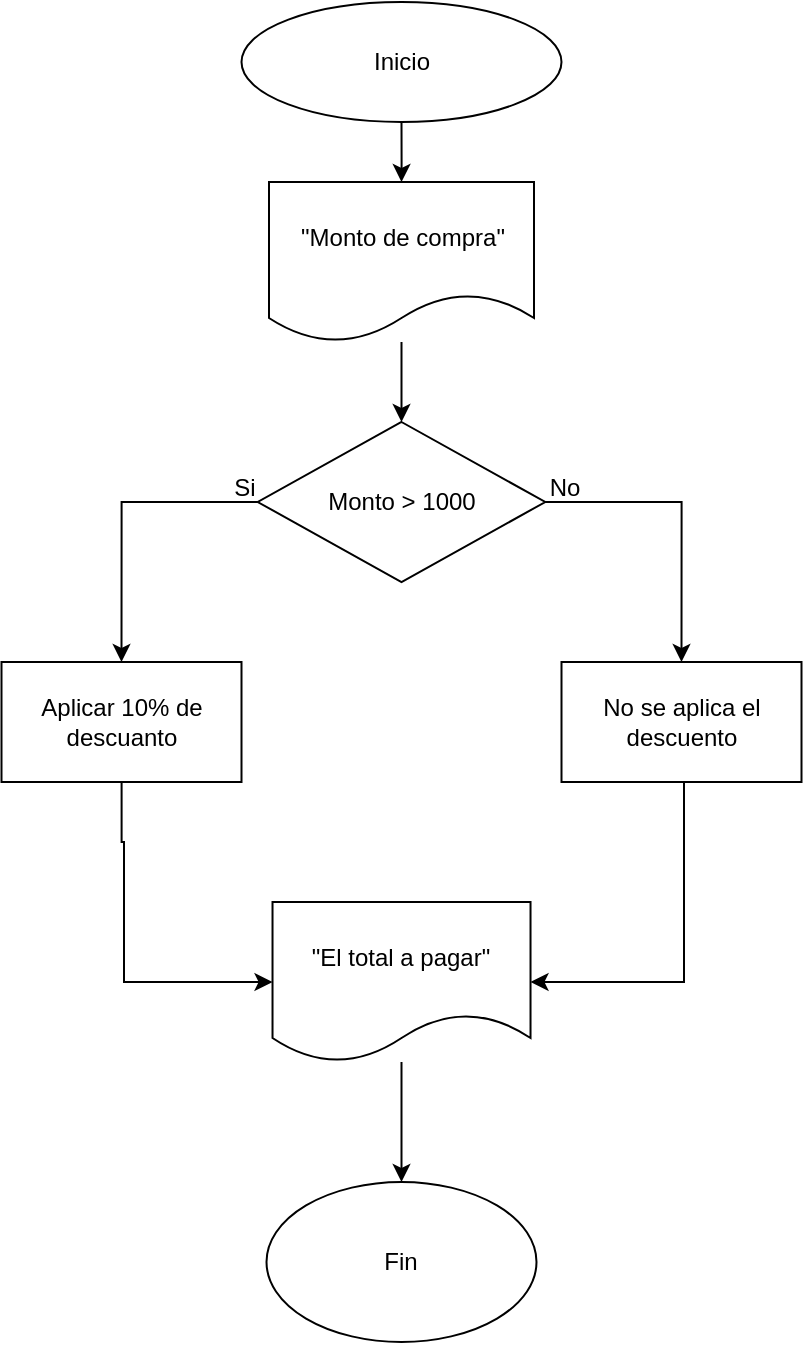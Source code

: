 <mxfile version="26.0.13">
  <diagram name="Página-1" id="kt-jXuJPiAMiyOJnumTS">
    <mxGraphModel dx="1341" dy="759" grid="1" gridSize="10" guides="1" tooltips="1" connect="1" arrows="1" fold="1" page="1" pageScale="1" pageWidth="1654" pageHeight="2336" math="0" shadow="0">
      <root>
        <mxCell id="0" />
        <mxCell id="1" parent="0" />
        <mxCell id="MLMGz1Fp6XSrk4uzT6Uj-4" style="edgeStyle=orthogonalEdgeStyle;rounded=0;orthogonalLoop=1;jettySize=auto;html=1;" edge="1" parent="1" source="MLMGz1Fp6XSrk4uzT6Uj-1" target="MLMGz1Fp6XSrk4uzT6Uj-2">
          <mxGeometry relative="1" as="geometry" />
        </mxCell>
        <mxCell id="MLMGz1Fp6XSrk4uzT6Uj-1" value="Inicio" style="ellipse;whiteSpace=wrap;html=1;" vertex="1" parent="1">
          <mxGeometry x="438.75" y="30" width="160" height="60" as="geometry" />
        </mxCell>
        <mxCell id="MLMGz1Fp6XSrk4uzT6Uj-5" style="edgeStyle=orthogonalEdgeStyle;rounded=0;orthogonalLoop=1;jettySize=auto;html=1;entryX=0.5;entryY=0;entryDx=0;entryDy=0;" edge="1" parent="1" source="MLMGz1Fp6XSrk4uzT6Uj-2" target="MLMGz1Fp6XSrk4uzT6Uj-3">
          <mxGeometry relative="1" as="geometry" />
        </mxCell>
        <mxCell id="MLMGz1Fp6XSrk4uzT6Uj-2" value="&quot;Monto de compra&quot;" style="shape=document;whiteSpace=wrap;html=1;boundedLbl=1;" vertex="1" parent="1">
          <mxGeometry x="452.5" y="120" width="132.5" height="80" as="geometry" />
        </mxCell>
        <mxCell id="MLMGz1Fp6XSrk4uzT6Uj-8" style="edgeStyle=orthogonalEdgeStyle;rounded=0;orthogonalLoop=1;jettySize=auto;html=1;entryX=0.5;entryY=0;entryDx=0;entryDy=0;" edge="1" parent="1" source="MLMGz1Fp6XSrk4uzT6Uj-3" target="MLMGz1Fp6XSrk4uzT6Uj-7">
          <mxGeometry relative="1" as="geometry" />
        </mxCell>
        <mxCell id="MLMGz1Fp6XSrk4uzT6Uj-9" style="edgeStyle=orthogonalEdgeStyle;rounded=0;orthogonalLoop=1;jettySize=auto;html=1;entryX=0.5;entryY=0;entryDx=0;entryDy=0;" edge="1" parent="1" source="MLMGz1Fp6XSrk4uzT6Uj-3" target="MLMGz1Fp6XSrk4uzT6Uj-6">
          <mxGeometry relative="1" as="geometry" />
        </mxCell>
        <mxCell id="MLMGz1Fp6XSrk4uzT6Uj-3" value="Monto &amp;gt; 1000" style="rhombus;whiteSpace=wrap;html=1;" vertex="1" parent="1">
          <mxGeometry x="446.88" y="240" width="143.75" height="80" as="geometry" />
        </mxCell>
        <mxCell id="MLMGz1Fp6XSrk4uzT6Uj-18" style="edgeStyle=orthogonalEdgeStyle;rounded=0;orthogonalLoop=1;jettySize=auto;html=1;entryX=0;entryY=0.5;entryDx=0;entryDy=0;" edge="1" parent="1" source="MLMGz1Fp6XSrk4uzT6Uj-6" target="MLMGz1Fp6XSrk4uzT6Uj-14">
          <mxGeometry relative="1" as="geometry">
            <Array as="points">
              <mxPoint x="379" y="450" />
              <mxPoint x="380" y="520" />
            </Array>
          </mxGeometry>
        </mxCell>
        <mxCell id="MLMGz1Fp6XSrk4uzT6Uj-6" value="Aplicar 10% de descuanto" style="rounded=0;whiteSpace=wrap;html=1;" vertex="1" parent="1">
          <mxGeometry x="318.75" y="360" width="120" height="60" as="geometry" />
        </mxCell>
        <mxCell id="MLMGz1Fp6XSrk4uzT6Uj-17" style="edgeStyle=orthogonalEdgeStyle;rounded=0;orthogonalLoop=1;jettySize=auto;html=1;entryX=1;entryY=0.5;entryDx=0;entryDy=0;" edge="1" parent="1" source="MLMGz1Fp6XSrk4uzT6Uj-7" target="MLMGz1Fp6XSrk4uzT6Uj-14">
          <mxGeometry relative="1" as="geometry">
            <Array as="points">
              <mxPoint x="660" y="520" />
            </Array>
          </mxGeometry>
        </mxCell>
        <mxCell id="MLMGz1Fp6XSrk4uzT6Uj-7" value="No se aplica el descuento" style="rounded=0;whiteSpace=wrap;html=1;" vertex="1" parent="1">
          <mxGeometry x="598.75" y="360" width="120" height="60" as="geometry" />
        </mxCell>
        <mxCell id="MLMGz1Fp6XSrk4uzT6Uj-10" value="Si" style="text;html=1;align=center;verticalAlign=middle;resizable=0;points=[];autosize=1;strokeColor=none;fillColor=none;" vertex="1" parent="1">
          <mxGeometry x="425" y="258" width="30" height="30" as="geometry" />
        </mxCell>
        <mxCell id="MLMGz1Fp6XSrk4uzT6Uj-11" value="No" style="text;html=1;align=center;verticalAlign=middle;resizable=0;points=[];autosize=1;strokeColor=none;fillColor=none;" vertex="1" parent="1">
          <mxGeometry x="580" y="258" width="40" height="30" as="geometry" />
        </mxCell>
        <mxCell id="MLMGz1Fp6XSrk4uzT6Uj-16" style="edgeStyle=orthogonalEdgeStyle;rounded=0;orthogonalLoop=1;jettySize=auto;html=1;entryX=0.5;entryY=0;entryDx=0;entryDy=0;" edge="1" parent="1" source="MLMGz1Fp6XSrk4uzT6Uj-14" target="MLMGz1Fp6XSrk4uzT6Uj-15">
          <mxGeometry relative="1" as="geometry" />
        </mxCell>
        <mxCell id="MLMGz1Fp6XSrk4uzT6Uj-14" value="&quot;El total a pagar&quot;" style="shape=document;whiteSpace=wrap;html=1;boundedLbl=1;" vertex="1" parent="1">
          <mxGeometry x="454.26" y="480" width="129" height="80" as="geometry" />
        </mxCell>
        <mxCell id="MLMGz1Fp6XSrk4uzT6Uj-15" value="Fin" style="ellipse;whiteSpace=wrap;html=1;" vertex="1" parent="1">
          <mxGeometry x="451.25" y="620" width="135" height="80" as="geometry" />
        </mxCell>
      </root>
    </mxGraphModel>
  </diagram>
</mxfile>

